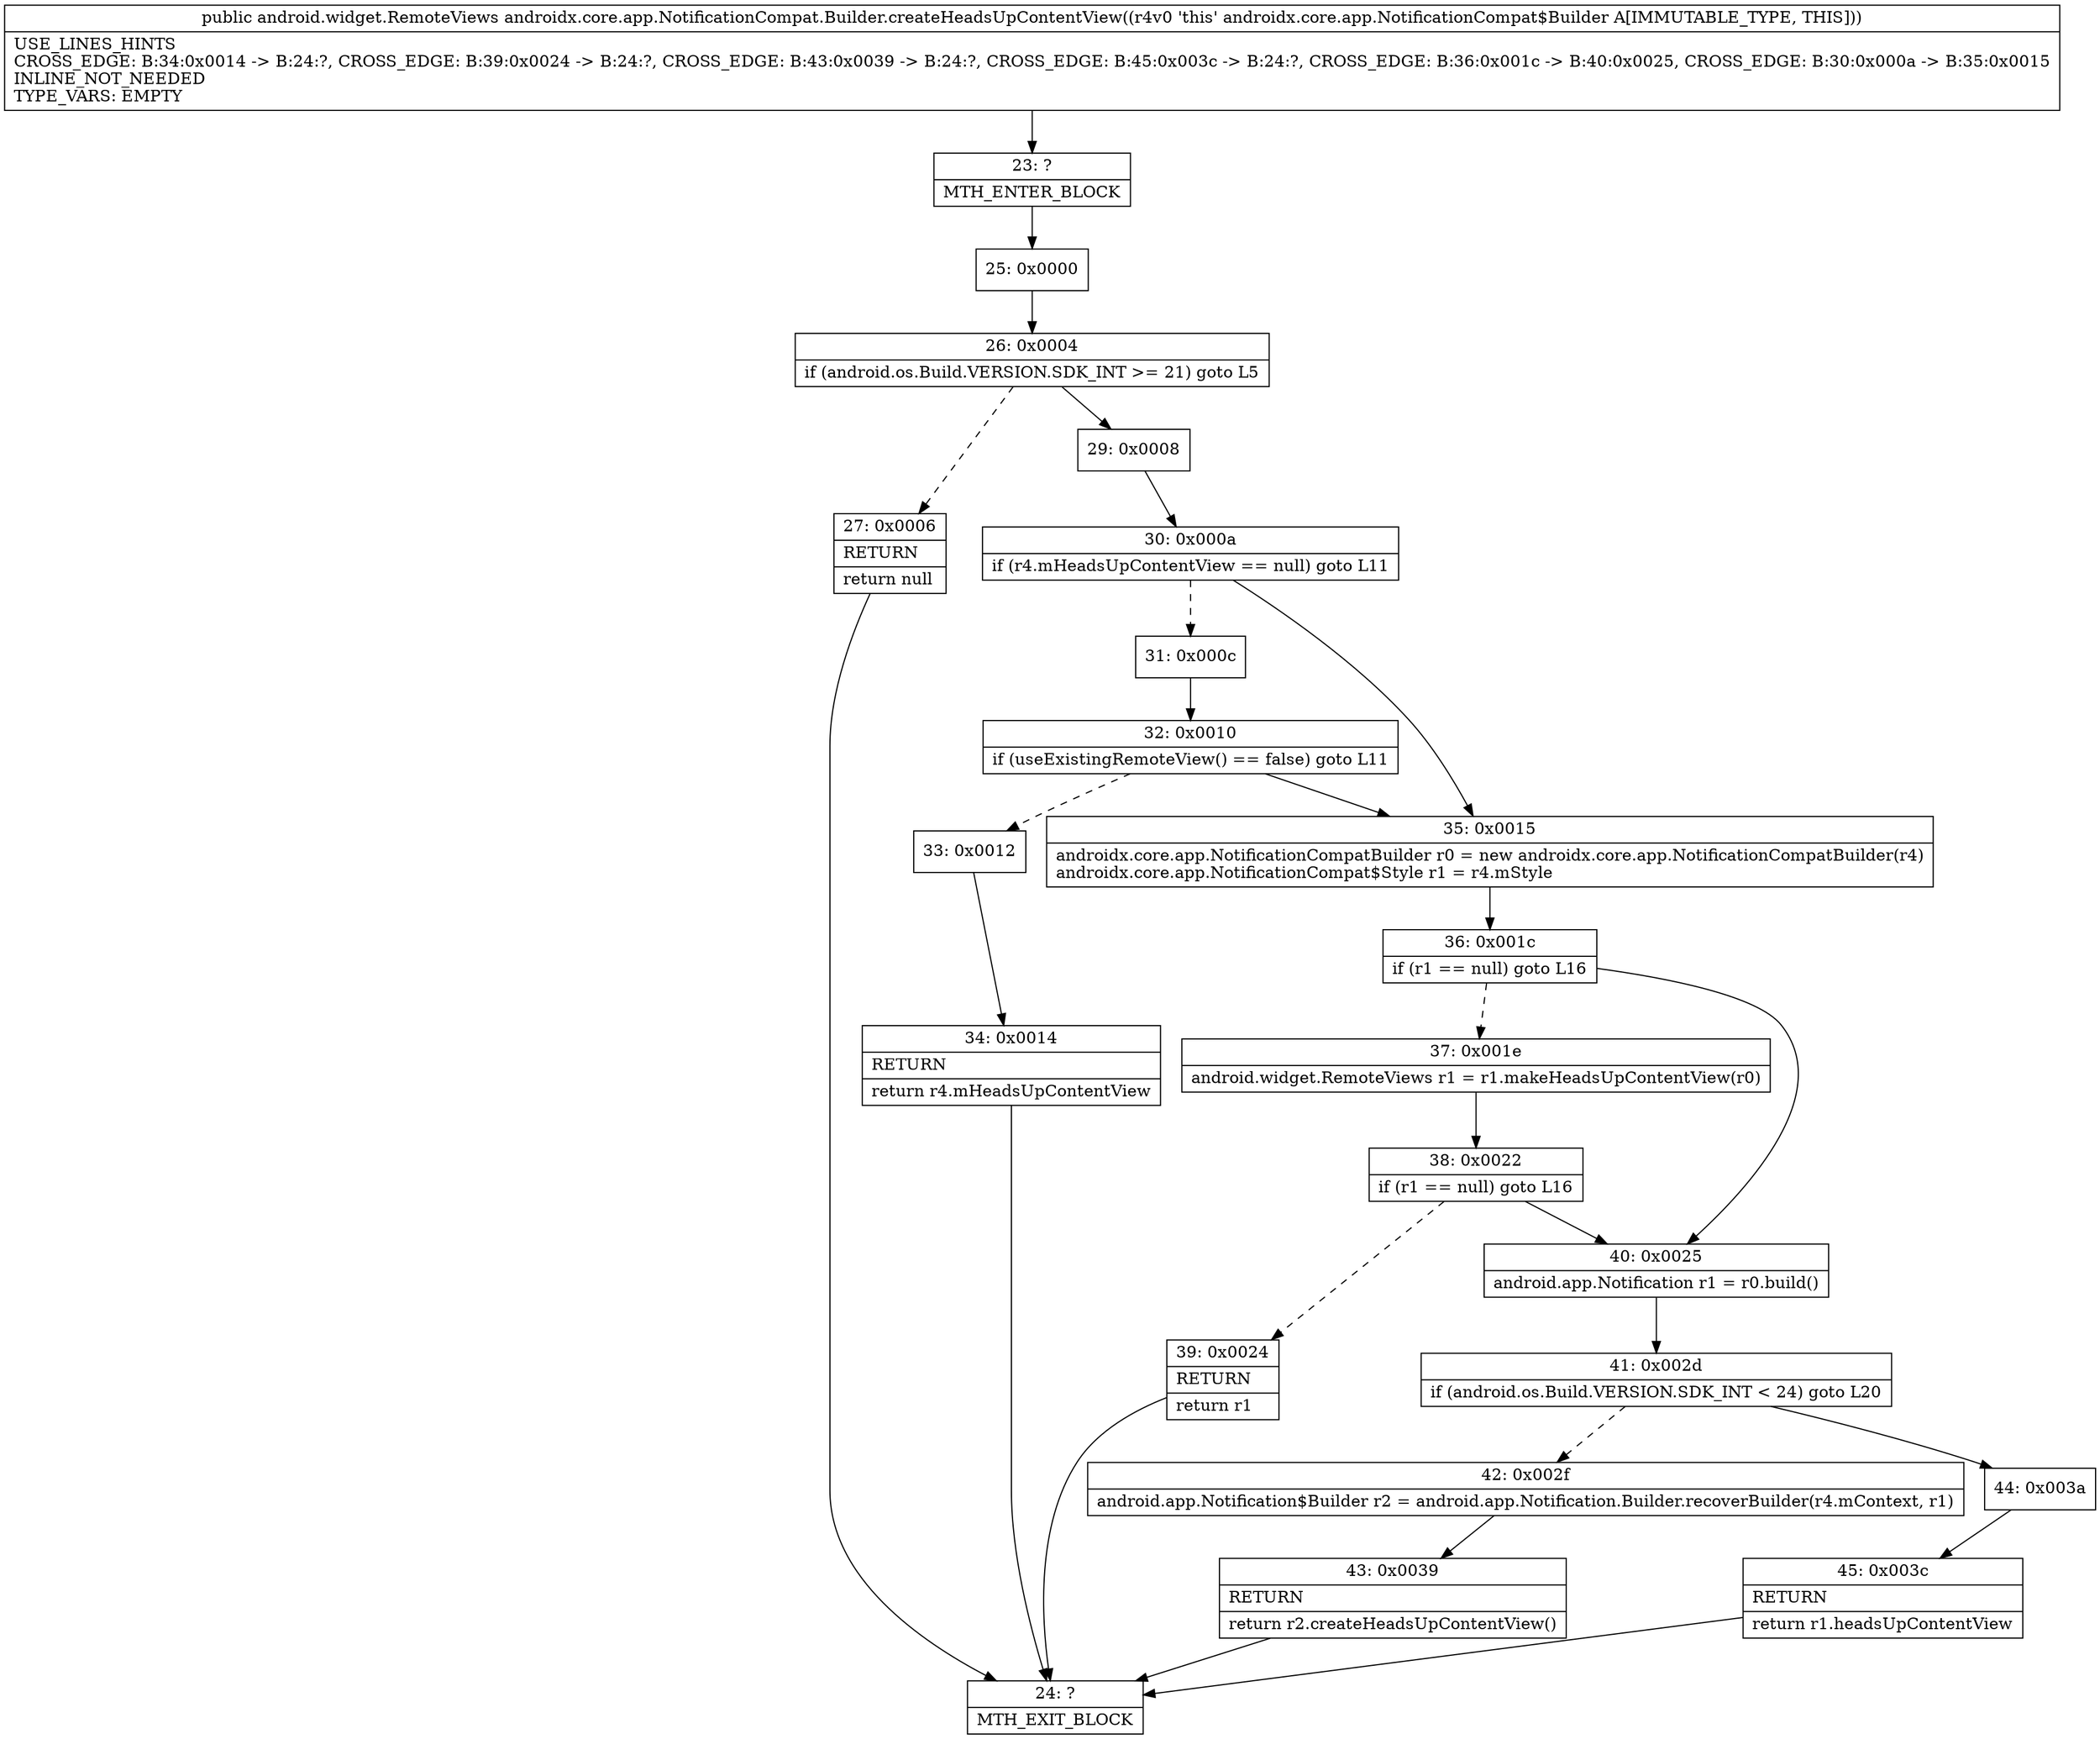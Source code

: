 digraph "CFG forandroidx.core.app.NotificationCompat.Builder.createHeadsUpContentView()Landroid\/widget\/RemoteViews;" {
Node_23 [shape=record,label="{23\:\ ?|MTH_ENTER_BLOCK\l}"];
Node_25 [shape=record,label="{25\:\ 0x0000}"];
Node_26 [shape=record,label="{26\:\ 0x0004|if (android.os.Build.VERSION.SDK_INT \>= 21) goto L5\l}"];
Node_27 [shape=record,label="{27\:\ 0x0006|RETURN\l|return null\l}"];
Node_24 [shape=record,label="{24\:\ ?|MTH_EXIT_BLOCK\l}"];
Node_29 [shape=record,label="{29\:\ 0x0008}"];
Node_30 [shape=record,label="{30\:\ 0x000a|if (r4.mHeadsUpContentView == null) goto L11\l}"];
Node_31 [shape=record,label="{31\:\ 0x000c}"];
Node_32 [shape=record,label="{32\:\ 0x0010|if (useExistingRemoteView() == false) goto L11\l}"];
Node_33 [shape=record,label="{33\:\ 0x0012}"];
Node_34 [shape=record,label="{34\:\ 0x0014|RETURN\l|return r4.mHeadsUpContentView\l}"];
Node_35 [shape=record,label="{35\:\ 0x0015|androidx.core.app.NotificationCompatBuilder r0 = new androidx.core.app.NotificationCompatBuilder(r4)\landroidx.core.app.NotificationCompat$Style r1 = r4.mStyle\l}"];
Node_36 [shape=record,label="{36\:\ 0x001c|if (r1 == null) goto L16\l}"];
Node_37 [shape=record,label="{37\:\ 0x001e|android.widget.RemoteViews r1 = r1.makeHeadsUpContentView(r0)\l}"];
Node_38 [shape=record,label="{38\:\ 0x0022|if (r1 == null) goto L16\l}"];
Node_39 [shape=record,label="{39\:\ 0x0024|RETURN\l|return r1\l}"];
Node_40 [shape=record,label="{40\:\ 0x0025|android.app.Notification r1 = r0.build()\l}"];
Node_41 [shape=record,label="{41\:\ 0x002d|if (android.os.Build.VERSION.SDK_INT \< 24) goto L20\l}"];
Node_42 [shape=record,label="{42\:\ 0x002f|android.app.Notification$Builder r2 = android.app.Notification.Builder.recoverBuilder(r4.mContext, r1)\l}"];
Node_43 [shape=record,label="{43\:\ 0x0039|RETURN\l|return r2.createHeadsUpContentView()\l}"];
Node_44 [shape=record,label="{44\:\ 0x003a}"];
Node_45 [shape=record,label="{45\:\ 0x003c|RETURN\l|return r1.headsUpContentView\l}"];
MethodNode[shape=record,label="{public android.widget.RemoteViews androidx.core.app.NotificationCompat.Builder.createHeadsUpContentView((r4v0 'this' androidx.core.app.NotificationCompat$Builder A[IMMUTABLE_TYPE, THIS]))  | USE_LINES_HINTS\lCROSS_EDGE: B:34:0x0014 \-\> B:24:?, CROSS_EDGE: B:39:0x0024 \-\> B:24:?, CROSS_EDGE: B:43:0x0039 \-\> B:24:?, CROSS_EDGE: B:45:0x003c \-\> B:24:?, CROSS_EDGE: B:36:0x001c \-\> B:40:0x0025, CROSS_EDGE: B:30:0x000a \-\> B:35:0x0015\lINLINE_NOT_NEEDED\lTYPE_VARS: EMPTY\l}"];
MethodNode -> Node_23;Node_23 -> Node_25;
Node_25 -> Node_26;
Node_26 -> Node_27[style=dashed];
Node_26 -> Node_29;
Node_27 -> Node_24;
Node_29 -> Node_30;
Node_30 -> Node_31[style=dashed];
Node_30 -> Node_35;
Node_31 -> Node_32;
Node_32 -> Node_33[style=dashed];
Node_32 -> Node_35;
Node_33 -> Node_34;
Node_34 -> Node_24;
Node_35 -> Node_36;
Node_36 -> Node_37[style=dashed];
Node_36 -> Node_40;
Node_37 -> Node_38;
Node_38 -> Node_39[style=dashed];
Node_38 -> Node_40;
Node_39 -> Node_24;
Node_40 -> Node_41;
Node_41 -> Node_42[style=dashed];
Node_41 -> Node_44;
Node_42 -> Node_43;
Node_43 -> Node_24;
Node_44 -> Node_45;
Node_45 -> Node_24;
}

